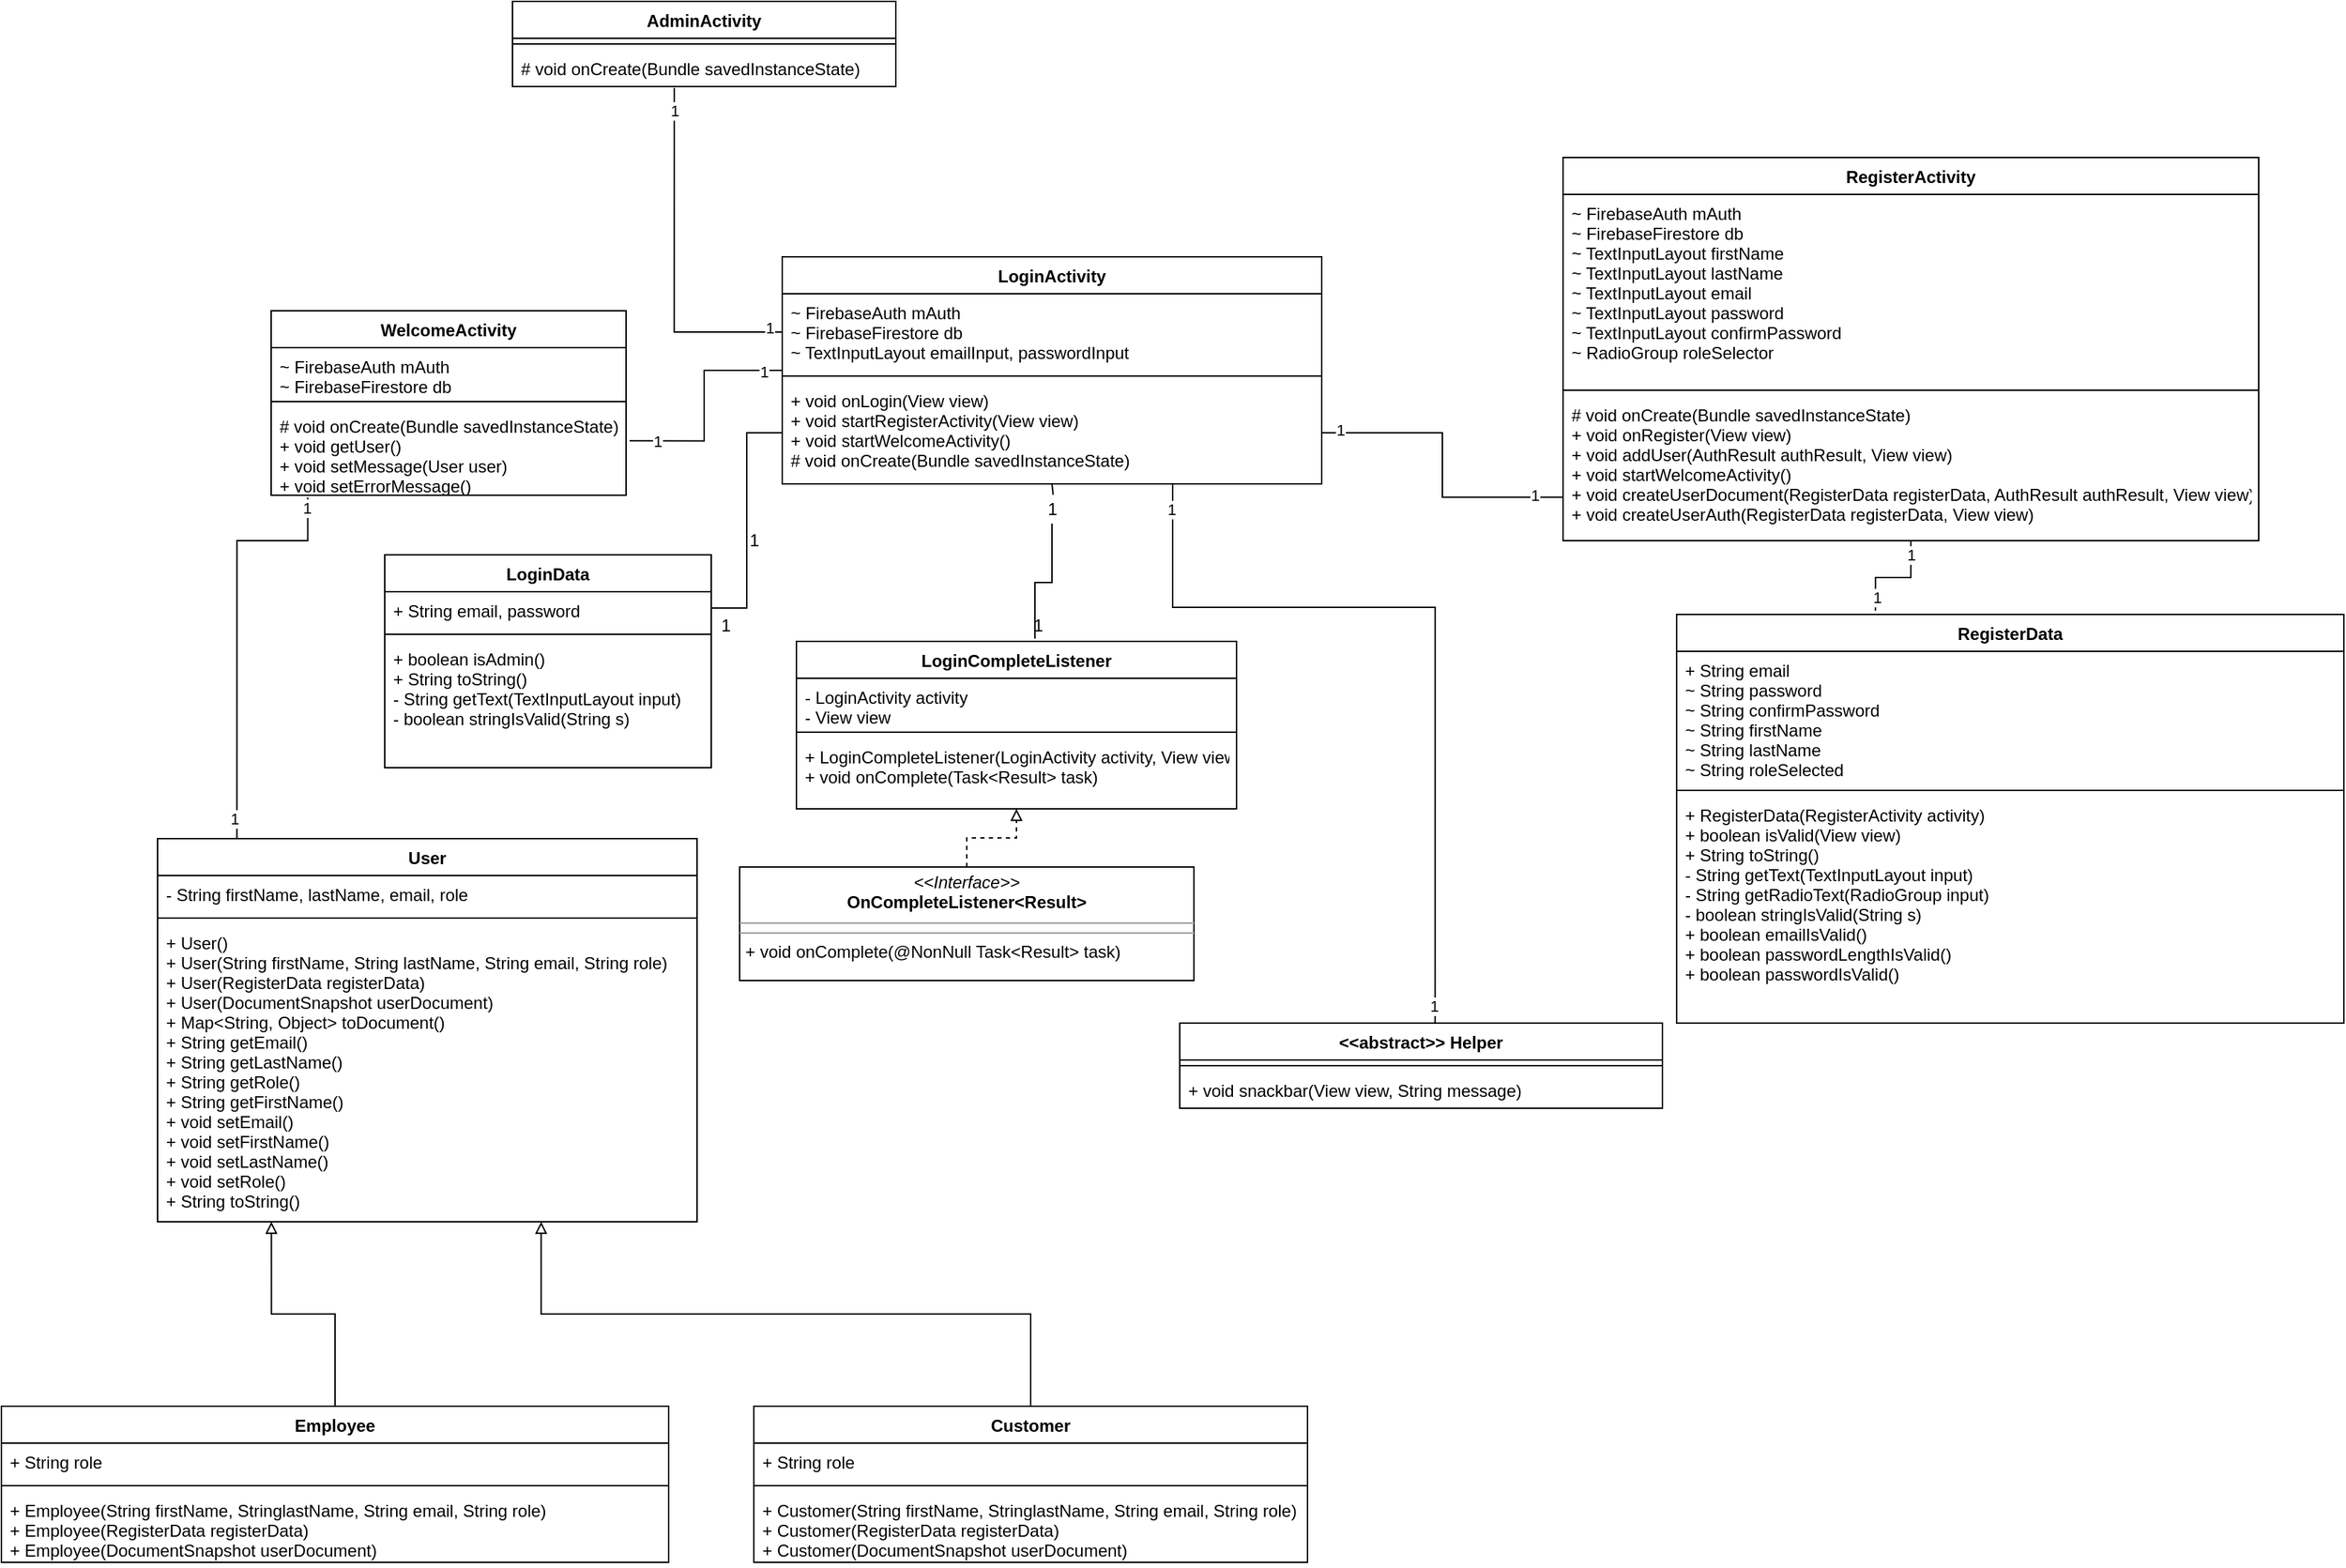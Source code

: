 <mxfile version="13.7.8" type="device"><diagram id="D2HrYbG22YgQxRuIc12b" name="Page-1"><mxGraphModel dx="1185" dy="589" grid="1" gridSize="10" guides="1" tooltips="1" connect="1" arrows="1" fold="1" page="1" pageScale="1" pageWidth="1920" pageHeight="1200" math="0" shadow="0"><root><mxCell id="0"/><mxCell id="1" parent="0"/><mxCell id="2SmaiMGKHxrKWZdt_lJY-30" style="edgeStyle=orthogonalEdgeStyle;rounded=0;orthogonalLoop=1;jettySize=auto;html=1;entryX=0.5;entryY=1;entryDx=0;entryDy=0;endArrow=block;endFill=0;dashed=1;" parent="1" source="2SmaiMGKHxrKWZdt_lJY-29" target="BWhEAun63Gupic3MjZ6a-22" edge="1"><mxGeometry relative="1" as="geometry"/></mxCell><mxCell id="2SmaiMGKHxrKWZdt_lJY-29" value="&lt;p style=&quot;margin: 0px ; margin-top: 4px ; text-align: center&quot;&gt;&lt;i&gt;&amp;lt;&amp;lt;Interface&amp;gt;&amp;gt;&lt;/i&gt;&lt;br&gt;&lt;b&gt;OnCompleteListener&amp;lt;Result&amp;gt;&lt;/b&gt;&lt;/p&gt;&lt;hr size=&quot;1&quot;&gt;&lt;hr size=&quot;1&quot;&gt;&lt;p style=&quot;margin: 0px ; margin-left: 4px&quot;&gt;+ void onComplete(@NonNull Task&amp;lt;Result&amp;gt; task)&lt;br&gt;&lt;br&gt;&lt;/p&gt;" style="verticalAlign=top;align=left;overflow=fill;fontSize=12;fontFamily=Helvetica;html=1;" parent="1" vertex="1"><mxGeometry x="550" y="680" width="320" height="80" as="geometry"/></mxCell><mxCell id="XRfNM3cOKz3B6UaUAQm8-4" style="edgeStyle=orthogonalEdgeStyle;rounded=0;orthogonalLoop=1;jettySize=auto;html=1;exitX=1;exitY=0.5;exitDx=0;exitDy=0;entryX=0;entryY=0.7;entryDx=0;entryDy=0;entryPerimeter=0;endArrow=none;endFill=0;" parent="1" source="BWhEAun63Gupic3MjZ6a-29" target="BWhEAun63Gupic3MjZ6a-37" edge="1"><mxGeometry relative="1" as="geometry"/></mxCell><mxCell id="XRfNM3cOKz3B6UaUAQm8-36" value="1" style="edgeLabel;html=1;align=center;verticalAlign=middle;resizable=0;points=[];" parent="XRfNM3cOKz3B6UaUAQm8-4" vertex="1" connectable="0"><mxGeometry x="0.814" y="2" relative="1" as="geometry"><mxPoint as="offset"/></mxGeometry></mxCell><mxCell id="XRfNM3cOKz3B6UaUAQm8-37" value="1" style="edgeLabel;html=1;align=center;verticalAlign=middle;resizable=0;points=[];" parent="XRfNM3cOKz3B6UaUAQm8-4" vertex="1" connectable="0"><mxGeometry x="-0.885" y="2" relative="1" as="geometry"><mxPoint as="offset"/></mxGeometry></mxCell><mxCell id="XRfNM3cOKz3B6UaUAQm8-6" style="edgeStyle=orthogonalEdgeStyle;rounded=0;orthogonalLoop=1;jettySize=auto;html=1;exitX=0;exitY=0.5;exitDx=0;exitDy=0;entryX=0.422;entryY=1.038;entryDx=0;entryDy=0;entryPerimeter=0;endArrow=none;endFill=0;" parent="1" source="BWhEAun63Gupic3MjZ6a-27" target="BWhEAun63Gupic3MjZ6a-17" edge="1"><mxGeometry relative="1" as="geometry"/></mxCell><mxCell id="XRfNM3cOKz3B6UaUAQm8-42" value="1" style="edgeLabel;html=1;align=center;verticalAlign=middle;resizable=0;points=[];" parent="XRfNM3cOKz3B6UaUAQm8-6" vertex="1" connectable="0"><mxGeometry x="0.876" relative="1" as="geometry"><mxPoint as="offset"/></mxGeometry></mxCell><mxCell id="XRfNM3cOKz3B6UaUAQm8-43" value="1" style="edgeLabel;html=1;align=center;verticalAlign=middle;resizable=0;points=[];" parent="XRfNM3cOKz3B6UaUAQm8-6" vertex="1" connectable="0"><mxGeometry x="-0.928" y="-3" relative="1" as="geometry"><mxPoint as="offset"/></mxGeometry></mxCell><mxCell id="XRfNM3cOKz3B6UaUAQm8-21" style="edgeStyle=orthogonalEdgeStyle;rounded=0;orthogonalLoop=1;jettySize=auto;html=1;exitX=0.5;exitY=1;exitDx=0;exitDy=0;entryX=0.542;entryY=-0.017;entryDx=0;entryDy=0;entryPerimeter=0;endArrow=none;endFill=0;" parent="1" source="GQ5GTohi9CIT8Ik7gsC_-8" target="BWhEAun63Gupic3MjZ6a-22" edge="1"><mxGeometry relative="1" as="geometry"/></mxCell><mxCell id="XRfNM3cOKz3B6UaUAQm8-23" style="edgeStyle=orthogonalEdgeStyle;rounded=0;orthogonalLoop=1;jettySize=auto;html=1;exitX=0.75;exitY=1;exitDx=0;exitDy=0;entryX=0.529;entryY=0;entryDx=0;entryDy=0;entryPerimeter=0;endArrow=none;endFill=0;" parent="1" source="BWhEAun63Gupic3MjZ6a-26" target="BWhEAun63Gupic3MjZ6a-18" edge="1"><mxGeometry relative="1" as="geometry"><mxPoint x="1040" y="520" as="targetPoint"/><Array as="points"><mxPoint x="855" y="497"/><mxPoint x="1040" y="497"/></Array></mxGeometry></mxCell><mxCell id="GQ5GTohi9CIT8Ik7gsC_-12" value="1" style="edgeLabel;html=1;align=center;verticalAlign=middle;resizable=0;points=[];" vertex="1" connectable="0" parent="XRfNM3cOKz3B6UaUAQm8-23"><mxGeometry x="0.956" y="-1" relative="1" as="geometry"><mxPoint as="offset"/></mxGeometry></mxCell><mxCell id="GQ5GTohi9CIT8Ik7gsC_-41" value="1" style="edgeLabel;html=1;align=center;verticalAlign=middle;resizable=0;points=[];" vertex="1" connectable="0" parent="XRfNM3cOKz3B6UaUAQm8-23"><mxGeometry x="-0.902" y="-1" relative="1" as="geometry"><mxPoint as="offset"/></mxGeometry></mxCell><mxCell id="XRfNM3cOKz3B6UaUAQm8-32" style="edgeStyle=orthogonalEdgeStyle;rounded=0;orthogonalLoop=1;jettySize=auto;html=1;exitX=0.5;exitY=1;exitDx=0;exitDy=0;entryX=0.298;entryY=-0.009;entryDx=0;entryDy=0;entryPerimeter=0;endArrow=none;endFill=0;" parent="1" source="BWhEAun63Gupic3MjZ6a-34" target="XRfNM3cOKz3B6UaUAQm8-10" edge="1"><mxGeometry relative="1" as="geometry"/></mxCell><mxCell id="XRfNM3cOKz3B6UaUAQm8-38" value="1" style="edgeLabel;html=1;align=center;verticalAlign=middle;resizable=0;points=[];" parent="XRfNM3cOKz3B6UaUAQm8-32" vertex="1" connectable="0"><mxGeometry x="0.76" y="1" relative="1" as="geometry"><mxPoint y="-1" as="offset"/></mxGeometry></mxCell><mxCell id="XRfNM3cOKz3B6UaUAQm8-39" value="1" style="edgeLabel;html=1;align=center;verticalAlign=middle;resizable=0;points=[];" parent="XRfNM3cOKz3B6UaUAQm8-32" vertex="1" connectable="0"><mxGeometry x="-0.74" relative="1" as="geometry"><mxPoint as="offset"/></mxGeometry></mxCell><mxCell id="XRfNM3cOKz3B6UaUAQm8-46" style="edgeStyle=orthogonalEdgeStyle;rounded=0;orthogonalLoop=1;jettySize=auto;html=1;exitX=0;exitY=0.5;exitDx=0;exitDy=0;entryX=1;entryY=0.25;entryDx=0;entryDy=0;endArrow=none;endFill=0;" parent="1" source="BWhEAun63Gupic3MjZ6a-29" target="BWhEAun63Gupic3MjZ6a-30" edge="1"><mxGeometry relative="1" as="geometry"/></mxCell><mxCell id="BWhEAun63Gupic3MjZ6a-30" value="LoginData" style="swimlane;fontStyle=1;align=center;verticalAlign=top;childLayout=stackLayout;horizontal=1;startSize=26;horizontalStack=0;resizeParent=1;resizeParentMax=0;resizeLast=0;collapsible=1;marginBottom=0;" parent="1" vertex="1"><mxGeometry x="300" y="460" width="230" height="150" as="geometry"/></mxCell><mxCell id="BWhEAun63Gupic3MjZ6a-31" value="+ String email, password" style="text;strokeColor=none;fillColor=none;align=left;verticalAlign=top;spacingLeft=4;spacingRight=4;overflow=hidden;rotatable=0;points=[[0,0.5],[1,0.5]];portConstraint=eastwest;" parent="BWhEAun63Gupic3MjZ6a-30" vertex="1"><mxGeometry y="26" width="230" height="26" as="geometry"/></mxCell><mxCell id="BWhEAun63Gupic3MjZ6a-32" value="" style="line;strokeWidth=1;fillColor=none;align=left;verticalAlign=middle;spacingTop=-1;spacingLeft=3;spacingRight=3;rotatable=0;labelPosition=right;points=[];portConstraint=eastwest;" parent="BWhEAun63Gupic3MjZ6a-30" vertex="1"><mxGeometry y="52" width="230" height="8" as="geometry"/></mxCell><mxCell id="BWhEAun63Gupic3MjZ6a-33" value="+ boolean isAdmin()&#xA;+ String toString()&#xA;- String getText(TextInputLayout input)&#xA;- boolean stringIsValid(String s)&#xA;&#xA;" style="text;strokeColor=none;fillColor=none;align=left;verticalAlign=top;spacingLeft=4;spacingRight=4;overflow=hidden;rotatable=0;points=[[0,0.5],[1,0.5]];portConstraint=eastwest;" parent="BWhEAun63Gupic3MjZ6a-30" vertex="1"><mxGeometry y="60" width="230" height="90" as="geometry"/></mxCell><mxCell id="GQ5GTohi9CIT8Ik7gsC_-2" style="edgeStyle=orthogonalEdgeStyle;rounded=0;orthogonalLoop=1;jettySize=auto;html=1;exitX=0;exitY=0.5;exitDx=0;exitDy=0;endArrow=none;endFill=0;entryX=1.01;entryY=0.382;entryDx=0;entryDy=0;entryPerimeter=0;" edge="1" parent="1" source="BWhEAun63Gupic3MjZ6a-26" target="GQ5GTohi9CIT8Ik7gsC_-30"><mxGeometry relative="1" as="geometry"><mxPoint x="359" y="437" as="targetPoint"/></mxGeometry></mxCell><mxCell id="GQ5GTohi9CIT8Ik7gsC_-3" value="1" style="edgeLabel;html=1;align=center;verticalAlign=middle;resizable=0;points=[];" vertex="1" connectable="0" parent="GQ5GTohi9CIT8Ik7gsC_-2"><mxGeometry x="-0.829" y="1" relative="1" as="geometry"><mxPoint as="offset"/></mxGeometry></mxCell><mxCell id="GQ5GTohi9CIT8Ik7gsC_-32" value="1" style="edgeLabel;html=1;align=center;verticalAlign=middle;resizable=0;points=[];" vertex="1" connectable="0" parent="GQ5GTohi9CIT8Ik7gsC_-2"><mxGeometry x="0.748" relative="1" as="geometry"><mxPoint as="offset"/></mxGeometry></mxCell><mxCell id="BWhEAun63Gupic3MjZ6a-14" value="AdminActivity" style="swimlane;fontStyle=1;align=center;verticalAlign=top;childLayout=stackLayout;horizontal=1;startSize=26;horizontalStack=0;resizeParent=1;resizeParentMax=0;resizeLast=0;collapsible=1;marginBottom=0;" parent="1" vertex="1"><mxGeometry x="390" y="70" width="270" height="60" as="geometry"/></mxCell><mxCell id="BWhEAun63Gupic3MjZ6a-16" value="" style="line;strokeWidth=1;fillColor=none;align=left;verticalAlign=middle;spacingTop=-1;spacingLeft=3;spacingRight=3;rotatable=0;labelPosition=right;points=[];portConstraint=eastwest;" parent="BWhEAun63Gupic3MjZ6a-14" vertex="1"><mxGeometry y="26" width="270" height="8" as="geometry"/></mxCell><mxCell id="BWhEAun63Gupic3MjZ6a-17" value="# void onCreate(Bundle savedInstanceState)" style="text;strokeColor=none;fillColor=none;align=left;verticalAlign=top;spacingLeft=4;spacingRight=4;overflow=hidden;rotatable=0;points=[[0,0.5],[1,0.5]];portConstraint=eastwest;" parent="BWhEAun63Gupic3MjZ6a-14" vertex="1"><mxGeometry y="34" width="270" height="26" as="geometry"/></mxCell><mxCell id="XRfNM3cOKz3B6UaUAQm8-15" value="User" style="swimlane;fontStyle=1;align=center;verticalAlign=top;childLayout=stackLayout;horizontal=1;startSize=26;horizontalStack=0;resizeParent=1;resizeParentMax=0;resizeLast=0;collapsible=1;marginBottom=0;" parent="1" vertex="1"><mxGeometry x="140" y="660" width="380" height="270" as="geometry"/></mxCell><mxCell id="XRfNM3cOKz3B6UaUAQm8-16" value="- String firstName, lastName, email, role" style="text;strokeColor=none;fillColor=none;align=left;verticalAlign=top;spacingLeft=4;spacingRight=4;overflow=hidden;rotatable=0;points=[[0,0.5],[1,0.5]];portConstraint=eastwest;" parent="XRfNM3cOKz3B6UaUAQm8-15" vertex="1"><mxGeometry y="26" width="380" height="26" as="geometry"/></mxCell><mxCell id="XRfNM3cOKz3B6UaUAQm8-17" value="" style="line;strokeWidth=1;fillColor=none;align=left;verticalAlign=middle;spacingTop=-1;spacingLeft=3;spacingRight=3;rotatable=0;labelPosition=right;points=[];portConstraint=eastwest;" parent="XRfNM3cOKz3B6UaUAQm8-15" vertex="1"><mxGeometry y="52" width="380" height="8" as="geometry"/></mxCell><mxCell id="XRfNM3cOKz3B6UaUAQm8-18" value="+ User()&#xA;+ User(String firstName, String lastName, String email, String role)&#xA;+ User(RegisterData registerData)&#xA;+ User(DocumentSnapshot userDocument)&#xA;+ Map&lt;String, Object&gt; toDocument()&#xA;+ String getEmail()&#xA;+ String getLastName()&#xA;+ String getRole()&#xA;+ String getFirstName()&#xA;+ void setEmail()&#xA;+ void setFirstName()&#xA;+ void setLastName() &#xA;+ void setRole()&#xA;+ String toString()&#xA;&#xA;" style="text;strokeColor=none;fillColor=none;align=left;verticalAlign=top;spacingLeft=4;spacingRight=4;overflow=hidden;rotatable=0;points=[[0,0.5],[1,0.5]];portConstraint=eastwest;" parent="XRfNM3cOKz3B6UaUAQm8-15" vertex="1"><mxGeometry y="60" width="380" height="210" as="geometry"/></mxCell><mxCell id="BWhEAun63Gupic3MjZ6a-18" value="&lt;&lt;abstract&gt;&gt; Helper&#xA;" style="swimlane;fontStyle=1;align=center;verticalAlign=top;childLayout=stackLayout;horizontal=1;startSize=26;horizontalStack=0;resizeParent=1;resizeParentMax=0;resizeLast=0;collapsible=1;marginBottom=0;" parent="1" vertex="1"><mxGeometry x="860" y="790" width="340" height="60" as="geometry"/></mxCell><mxCell id="BWhEAun63Gupic3MjZ6a-20" value="" style="line;strokeWidth=1;fillColor=none;align=left;verticalAlign=middle;spacingTop=-1;spacingLeft=3;spacingRight=3;rotatable=0;labelPosition=right;points=[];portConstraint=eastwest;" parent="BWhEAun63Gupic3MjZ6a-18" vertex="1"><mxGeometry y="26" width="340" height="8" as="geometry"/></mxCell><mxCell id="BWhEAun63Gupic3MjZ6a-21" value="+ void snackbar(View view, String message)" style="text;strokeColor=none;fillColor=none;align=left;verticalAlign=top;spacingLeft=4;spacingRight=4;overflow=hidden;rotatable=0;points=[[0,0.5],[1,0.5]];portConstraint=eastwest;" parent="BWhEAun63Gupic3MjZ6a-18" vertex="1"><mxGeometry y="34" width="340" height="26" as="geometry"/></mxCell><mxCell id="BWhEAun63Gupic3MjZ6a-22" value="LoginCompleteListener" style="swimlane;fontStyle=1;align=center;verticalAlign=top;childLayout=stackLayout;horizontal=1;startSize=26;horizontalStack=0;resizeParent=1;resizeParentMax=0;resizeLast=0;collapsible=1;marginBottom=0;" parent="1" vertex="1"><mxGeometry x="590" y="521" width="310" height="118" as="geometry"/></mxCell><mxCell id="BWhEAun63Gupic3MjZ6a-23" value="- LoginActivity activity&#xA;- View view&#xA;" style="text;strokeColor=none;fillColor=none;align=left;verticalAlign=top;spacingLeft=4;spacingRight=4;overflow=hidden;rotatable=0;points=[[0,0.5],[1,0.5]];portConstraint=eastwest;" parent="BWhEAun63Gupic3MjZ6a-22" vertex="1"><mxGeometry y="26" width="310" height="34" as="geometry"/></mxCell><mxCell id="BWhEAun63Gupic3MjZ6a-24" value="" style="line;strokeWidth=1;fillColor=none;align=left;verticalAlign=middle;spacingTop=-1;spacingLeft=3;spacingRight=3;rotatable=0;labelPosition=right;points=[];portConstraint=eastwest;" parent="BWhEAun63Gupic3MjZ6a-22" vertex="1"><mxGeometry y="60" width="310" height="8" as="geometry"/></mxCell><mxCell id="BWhEAun63Gupic3MjZ6a-25" value="+ LoginCompleteListener(LoginActivity activity, View view)&#xA;+ void onComplete(Task&lt;Result&gt; task)&#xA;" style="text;strokeColor=none;fillColor=none;align=left;verticalAlign=top;spacingLeft=4;spacingRight=4;overflow=hidden;rotatable=0;points=[[0,0.5],[1,0.5]];portConstraint=eastwest;" parent="BWhEAun63Gupic3MjZ6a-22" vertex="1"><mxGeometry y="68" width="310" height="50" as="geometry"/></mxCell><mxCell id="BWhEAun63Gupic3MjZ6a-34" value="RegisterActivity&#xA;" style="swimlane;fontStyle=1;align=center;verticalAlign=top;childLayout=stackLayout;horizontal=1;startSize=26;horizontalStack=0;resizeParent=1;resizeParentMax=0;resizeLast=0;collapsible=1;marginBottom=0;" parent="1" vertex="1"><mxGeometry x="1130" y="180" width="490" height="270" as="geometry"/></mxCell><mxCell id="BWhEAun63Gupic3MjZ6a-35" value="~ FirebaseAuth mAuth&#xA;~ FirebaseFirestore db&#xA;~ TextInputLayout firstName&#xA;~ TextInputLayout lastName&#xA;~ TextInputLayout email&#xA;~ TextInputLayout password&#xA;~ TextInputLayout confirmPassword&#xA;~ RadioGroup roleSelector&#xA;&#xA;" style="text;strokeColor=none;fillColor=none;align=left;verticalAlign=top;spacingLeft=4;spacingRight=4;overflow=hidden;rotatable=0;points=[[0,0.5],[1,0.5]];portConstraint=eastwest;" parent="BWhEAun63Gupic3MjZ6a-34" vertex="1"><mxGeometry y="26" width="490" height="134" as="geometry"/></mxCell><mxCell id="BWhEAun63Gupic3MjZ6a-36" value="" style="line;strokeWidth=1;fillColor=none;align=left;verticalAlign=middle;spacingTop=-1;spacingLeft=3;spacingRight=3;rotatable=0;labelPosition=right;points=[];portConstraint=eastwest;" parent="BWhEAun63Gupic3MjZ6a-34" vertex="1"><mxGeometry y="160" width="490" height="8" as="geometry"/></mxCell><mxCell id="BWhEAun63Gupic3MjZ6a-37" value="# void onCreate(Bundle savedInstanceState)&#xA;+ void onRegister(View view)&#xA;+ void addUser(AuthResult authResult, View view)&#xA;+ void startWelcomeActivity()&#xA;+ void createUserDocument(RegisterData registerData, AuthResult authResult, View view)&#xA;+ void createUserAuth(RegisterData registerData, View view)&#xA;&#xA;" style="text;strokeColor=none;fillColor=none;align=left;verticalAlign=top;spacingLeft=4;spacingRight=4;overflow=hidden;rotatable=0;points=[[0,0.5],[1,0.5]];portConstraint=eastwest;" parent="BWhEAun63Gupic3MjZ6a-34" vertex="1"><mxGeometry y="168" width="490" height="102" as="geometry"/></mxCell><mxCell id="GQ5GTohi9CIT8Ik7gsC_-5" value="1" style="text;html=1;align=center;verticalAlign=middle;resizable=0;points=[];autosize=1;" vertex="1" parent="1"><mxGeometry x="530" y="500" width="20" height="20" as="geometry"/></mxCell><mxCell id="GQ5GTohi9CIT8Ik7gsC_-6" value="1" style="text;html=1;align=center;verticalAlign=middle;resizable=0;points=[];autosize=1;" vertex="1" parent="1"><mxGeometry x="550" y="440" width="20" height="20" as="geometry"/></mxCell><mxCell id="GQ5GTohi9CIT8Ik7gsC_-7" value="1" style="text;html=1;align=center;verticalAlign=middle;resizable=0;points=[];autosize=1;" vertex="1" parent="1"><mxGeometry x="750" y="500" width="20" height="20" as="geometry"/></mxCell><mxCell id="GQ5GTohi9CIT8Ik7gsC_-9" style="edgeStyle=orthogonalEdgeStyle;rounded=0;orthogonalLoop=1;jettySize=auto;html=1;exitX=0.103;exitY=1.027;exitDx=0;exitDy=0;entryX=0.147;entryY=-0.001;entryDx=0;entryDy=0;entryPerimeter=0;endArrow=none;endFill=0;exitPerimeter=0;" edge="1" parent="1" source="GQ5GTohi9CIT8Ik7gsC_-30" target="XRfNM3cOKz3B6UaUAQm8-15"><mxGeometry relative="1" as="geometry"><mxPoint x="230" y="413" as="sourcePoint"/><Array as="points"><mxPoint x="246" y="450"/><mxPoint x="196" y="450"/></Array></mxGeometry></mxCell><mxCell id="GQ5GTohi9CIT8Ik7gsC_-10" value="1" style="edgeLabel;html=1;align=center;verticalAlign=middle;resizable=0;points=[];" vertex="1" connectable="0" parent="GQ5GTohi9CIT8Ik7gsC_-9"><mxGeometry x="-0.953" y="-1" relative="1" as="geometry"><mxPoint as="offset"/></mxGeometry></mxCell><mxCell id="GQ5GTohi9CIT8Ik7gsC_-11" value="1" style="edgeLabel;html=1;align=center;verticalAlign=middle;resizable=0;points=[];" vertex="1" connectable="0" parent="GQ5GTohi9CIT8Ik7gsC_-9"><mxGeometry x="0.902" y="-2" relative="1" as="geometry"><mxPoint as="offset"/></mxGeometry></mxCell><mxCell id="GQ5GTohi9CIT8Ik7gsC_-23" style="edgeStyle=orthogonalEdgeStyle;rounded=0;orthogonalLoop=1;jettySize=auto;html=1;exitX=0.5;exitY=0;exitDx=0;exitDy=0;entryX=0.711;entryY=1;entryDx=0;entryDy=0;entryPerimeter=0;endArrow=block;endFill=0;" edge="1" parent="1" source="GQ5GTohi9CIT8Ik7gsC_-14" target="XRfNM3cOKz3B6UaUAQm8-18"><mxGeometry relative="1" as="geometry"/></mxCell><mxCell id="GQ5GTohi9CIT8Ik7gsC_-22" style="edgeStyle=orthogonalEdgeStyle;rounded=0;orthogonalLoop=1;jettySize=auto;html=1;entryX=0.211;entryY=1;entryDx=0;entryDy=0;entryPerimeter=0;endArrow=block;endFill=0;" edge="1" parent="1" source="GQ5GTohi9CIT8Ik7gsC_-18" target="XRfNM3cOKz3B6UaUAQm8-18"><mxGeometry relative="1" as="geometry"/></mxCell><mxCell id="GQ5GTohi9CIT8Ik7gsC_-27" value="WelcomeActivity" style="swimlane;fontStyle=1;align=center;verticalAlign=top;childLayout=stackLayout;horizontal=1;startSize=26;horizontalStack=0;resizeParent=1;resizeParentMax=0;resizeLast=0;collapsible=1;marginBottom=0;" vertex="1" parent="1"><mxGeometry x="220" y="288" width="250" height="130" as="geometry"/></mxCell><mxCell id="GQ5GTohi9CIT8Ik7gsC_-28" value="~ FirebaseAuth mAuth&#xA;~ FirebaseFirestore db" style="text;strokeColor=none;fillColor=none;align=left;verticalAlign=top;spacingLeft=4;spacingRight=4;overflow=hidden;rotatable=0;points=[[0,0.5],[1,0.5]];portConstraint=eastwest;" vertex="1" parent="GQ5GTohi9CIT8Ik7gsC_-27"><mxGeometry y="26" width="250" height="34" as="geometry"/></mxCell><mxCell id="GQ5GTohi9CIT8Ik7gsC_-29" value="" style="line;strokeWidth=1;fillColor=none;align=left;verticalAlign=middle;spacingTop=-1;spacingLeft=3;spacingRight=3;rotatable=0;labelPosition=right;points=[];portConstraint=eastwest;" vertex="1" parent="GQ5GTohi9CIT8Ik7gsC_-27"><mxGeometry y="60" width="250" height="8" as="geometry"/></mxCell><mxCell id="GQ5GTohi9CIT8Ik7gsC_-30" value="# void onCreate(Bundle savedInstanceState)&#xA;+ void getUser()&#xA;+ void setMessage(User user)&#xA;+ void setErrorMessage()&#xA;" style="text;strokeColor=none;fillColor=none;align=left;verticalAlign=top;spacingLeft=4;spacingRight=4;overflow=hidden;rotatable=0;points=[[0,0.5],[1,0.5]];portConstraint=eastwest;" vertex="1" parent="GQ5GTohi9CIT8Ik7gsC_-27"><mxGeometry y="68" width="250" height="62" as="geometry"/></mxCell><mxCell id="BWhEAun63Gupic3MjZ6a-26" value="LoginActivity" style="swimlane;fontStyle=1;align=center;verticalAlign=top;childLayout=stackLayout;horizontal=1;startSize=26;horizontalStack=0;resizeParent=1;resizeParentMax=0;resizeLast=0;collapsible=1;marginBottom=0;" parent="1" vertex="1"><mxGeometry x="580" y="250" width="380" height="160" as="geometry"/></mxCell><mxCell id="BWhEAun63Gupic3MjZ6a-27" value="~ FirebaseAuth mAuth&#xA;~ FirebaseFirestore db&#xA;~ TextInputLayout emailInput, passwordInput&#xA;&#xA;&#xA;" style="text;strokeColor=none;fillColor=none;align=left;verticalAlign=top;spacingLeft=4;spacingRight=4;overflow=hidden;rotatable=0;points=[[0,0.5],[1,0.5]];portConstraint=eastwest;" parent="BWhEAun63Gupic3MjZ6a-26" vertex="1"><mxGeometry y="26" width="380" height="54" as="geometry"/></mxCell><mxCell id="BWhEAun63Gupic3MjZ6a-28" value="" style="line;strokeWidth=1;fillColor=none;align=left;verticalAlign=middle;spacingTop=-1;spacingLeft=3;spacingRight=3;rotatable=0;labelPosition=right;points=[];portConstraint=eastwest;" parent="BWhEAun63Gupic3MjZ6a-26" vertex="1"><mxGeometry y="80" width="380" height="8" as="geometry"/></mxCell><mxCell id="BWhEAun63Gupic3MjZ6a-29" value="+ void onLogin(View view)&#xA;+ void startRegisterActivity(View view)&#xA;+ void startWelcomeActivity()&#xA;# void onCreate(Bundle savedInstanceState)&#xA;&#xA;" style="text;strokeColor=none;fillColor=none;align=left;verticalAlign=top;spacingLeft=4;spacingRight=4;overflow=hidden;rotatable=0;points=[[0,0.5],[1,0.5]];portConstraint=eastwest;" parent="BWhEAun63Gupic3MjZ6a-26" vertex="1"><mxGeometry y="88" width="380" height="72" as="geometry"/></mxCell><mxCell id="GQ5GTohi9CIT8Ik7gsC_-18" value="Employee" style="swimlane;fontStyle=1;align=center;verticalAlign=top;childLayout=stackLayout;horizontal=1;startSize=26;horizontalStack=0;resizeParent=1;resizeParentMax=0;resizeLast=0;collapsible=1;marginBottom=0;" vertex="1" parent="1"><mxGeometry x="30" y="1060" width="470" height="110" as="geometry"/></mxCell><mxCell id="GQ5GTohi9CIT8Ik7gsC_-19" value="+ String role" style="text;strokeColor=none;fillColor=none;align=left;verticalAlign=top;spacingLeft=4;spacingRight=4;overflow=hidden;rotatable=0;points=[[0,0.5],[1,0.5]];portConstraint=eastwest;" vertex="1" parent="GQ5GTohi9CIT8Ik7gsC_-18"><mxGeometry y="26" width="470" height="26" as="geometry"/></mxCell><mxCell id="GQ5GTohi9CIT8Ik7gsC_-20" value="" style="line;strokeWidth=1;fillColor=none;align=left;verticalAlign=middle;spacingTop=-1;spacingLeft=3;spacingRight=3;rotatable=0;labelPosition=right;points=[];portConstraint=eastwest;" vertex="1" parent="GQ5GTohi9CIT8Ik7gsC_-18"><mxGeometry y="52" width="470" height="8" as="geometry"/></mxCell><mxCell id="GQ5GTohi9CIT8Ik7gsC_-21" value="+ Employee(String firstName, StringlastName, String email, String role)&#xA;+ Employee(RegisterData registerData)&#xA;+ Employee(DocumentSnapshot userDocument)&#xA;&#xA;" style="text;strokeColor=none;fillColor=none;align=left;verticalAlign=top;spacingLeft=4;spacingRight=4;overflow=hidden;rotatable=0;points=[[0,0.5],[1,0.5]];portConstraint=eastwest;" vertex="1" parent="GQ5GTohi9CIT8Ik7gsC_-18"><mxGeometry y="60" width="470" height="50" as="geometry"/></mxCell><mxCell id="GQ5GTohi9CIT8Ik7gsC_-14" value="Customer" style="swimlane;fontStyle=1;align=center;verticalAlign=top;childLayout=stackLayout;horizontal=1;startSize=26;horizontalStack=0;resizeParent=1;resizeParentMax=0;resizeLast=0;collapsible=1;marginBottom=0;" vertex="1" parent="1"><mxGeometry x="560" y="1060" width="390" height="110" as="geometry"/></mxCell><mxCell id="GQ5GTohi9CIT8Ik7gsC_-15" value="+ String role" style="text;strokeColor=none;fillColor=none;align=left;verticalAlign=top;spacingLeft=4;spacingRight=4;overflow=hidden;rotatable=0;points=[[0,0.5],[1,0.5]];portConstraint=eastwest;" vertex="1" parent="GQ5GTohi9CIT8Ik7gsC_-14"><mxGeometry y="26" width="390" height="26" as="geometry"/></mxCell><mxCell id="GQ5GTohi9CIT8Ik7gsC_-16" value="" style="line;strokeWidth=1;fillColor=none;align=left;verticalAlign=middle;spacingTop=-1;spacingLeft=3;spacingRight=3;rotatable=0;labelPosition=right;points=[];portConstraint=eastwest;" vertex="1" parent="GQ5GTohi9CIT8Ik7gsC_-14"><mxGeometry y="52" width="390" height="8" as="geometry"/></mxCell><mxCell id="GQ5GTohi9CIT8Ik7gsC_-17" value="+ Customer(String firstName, StringlastName, String email, String role)&#xA;+ Customer(RegisterData registerData)&#xA;+ Customer(DocumentSnapshot userDocument)&#xA;&#xA;&#xA;&#xA;" style="text;strokeColor=none;fillColor=none;align=left;verticalAlign=top;spacingLeft=4;spacingRight=4;overflow=hidden;rotatable=0;points=[[0,0.5],[1,0.5]];portConstraint=eastwest;" vertex="1" parent="GQ5GTohi9CIT8Ik7gsC_-14"><mxGeometry y="60" width="390" height="50" as="geometry"/></mxCell><mxCell id="GQ5GTohi9CIT8Ik7gsC_-8" value="1" style="text;html=1;align=center;verticalAlign=middle;resizable=0;points=[];autosize=1;" vertex="1" parent="1"><mxGeometry x="760" y="418" width="20" height="20" as="geometry"/></mxCell><mxCell id="GQ5GTohi9CIT8Ik7gsC_-34" style="edgeStyle=orthogonalEdgeStyle;rounded=0;orthogonalLoop=1;jettySize=auto;html=1;exitX=0.5;exitY=1;exitDx=0;exitDy=0;entryX=0.542;entryY=-0.017;entryDx=0;entryDy=0;entryPerimeter=0;endArrow=none;endFill=0;" edge="1" parent="1" source="BWhEAun63Gupic3MjZ6a-26" target="GQ5GTohi9CIT8Ik7gsC_-8"><mxGeometry relative="1" as="geometry"><mxPoint x="770" y="410" as="sourcePoint"/><mxPoint x="758.02" y="518.994" as="targetPoint"/></mxGeometry></mxCell><mxCell id="XRfNM3cOKz3B6UaUAQm8-10" value="RegisterData" style="swimlane;fontStyle=1;align=center;verticalAlign=top;childLayout=stackLayout;horizontal=1;startSize=26;horizontalStack=0;resizeParent=1;resizeParentMax=0;resizeLast=0;collapsible=1;marginBottom=0;" parent="1" vertex="1"><mxGeometry x="1210" y="502" width="470" height="288" as="geometry"/></mxCell><mxCell id="XRfNM3cOKz3B6UaUAQm8-11" value="+ String email&#xA;~ String password&#xA;~ String confirmPassword &#xA;~ String firstName &#xA;~ String lastName &#xA;~ String roleSelected" style="text;strokeColor=none;fillColor=none;align=left;verticalAlign=top;spacingLeft=4;spacingRight=4;overflow=hidden;rotatable=0;points=[[0,0.5],[1,0.5]];portConstraint=eastwest;" parent="XRfNM3cOKz3B6UaUAQm8-10" vertex="1"><mxGeometry y="26" width="470" height="94" as="geometry"/></mxCell><mxCell id="XRfNM3cOKz3B6UaUAQm8-12" value="" style="line;strokeWidth=1;fillColor=none;align=left;verticalAlign=middle;spacingTop=-1;spacingLeft=3;spacingRight=3;rotatable=0;labelPosition=right;points=[];portConstraint=eastwest;" parent="XRfNM3cOKz3B6UaUAQm8-10" vertex="1"><mxGeometry y="120" width="470" height="8" as="geometry"/></mxCell><mxCell id="XRfNM3cOKz3B6UaUAQm8-13" value="+ RegisterData(RegisterActivity activity) &#xA;+ boolean isValid(View view)&#xA;+ String toString()&#xA;- String getText(TextInputLayout input)&#xA;- String getRadioText(RadioGroup input)&#xA;- boolean stringIsValid(String s)&#xA;+ boolean emailIsValid()&#xA;+ boolean passwordLengthIsValid()&#xA;+ boolean passwordIsValid()&#xA;&#xA;" style="text;strokeColor=none;fillColor=none;align=left;verticalAlign=top;spacingLeft=4;spacingRight=4;overflow=hidden;rotatable=0;points=[[0,0.5],[1,0.5]];portConstraint=eastwest;" parent="XRfNM3cOKz3B6UaUAQm8-10" vertex="1"><mxGeometry y="128" width="470" height="160" as="geometry"/></mxCell></root></mxGraphModel></diagram></mxfile>